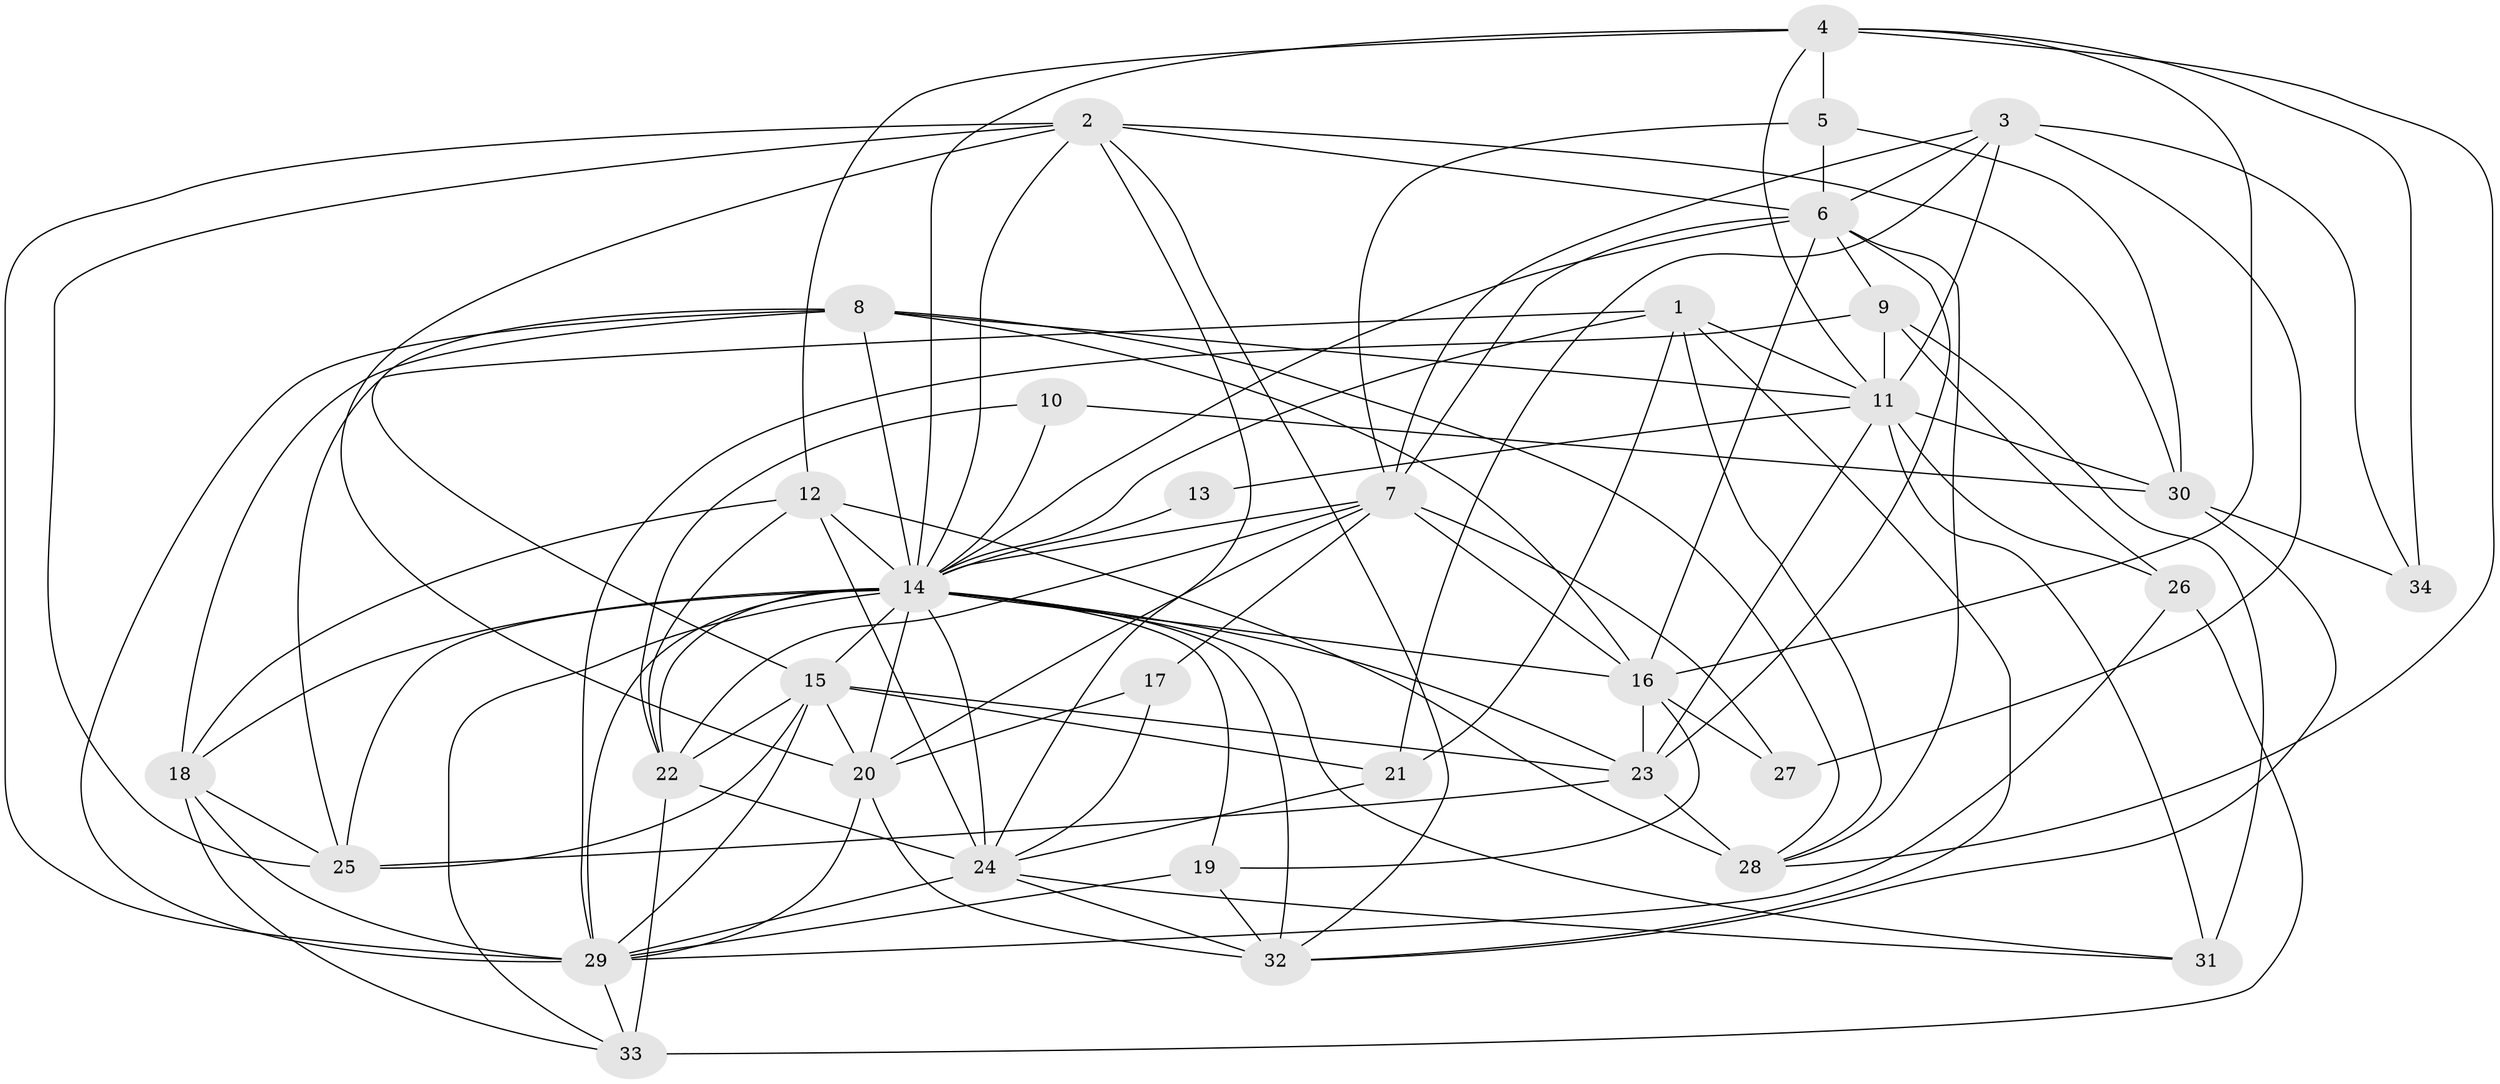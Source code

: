 // original degree distribution, {4: 0.28703703703703703, 3: 0.26851851851851855, 6: 0.10185185185185185, 5: 0.16666666666666666, 2: 0.12962962962962962, 9: 0.009259259259259259, 7: 0.037037037037037035}
// Generated by graph-tools (version 1.1) at 2025/51/03/04/25 22:51:05]
// undirected, 34 vertices, 111 edges
graph export_dot {
  node [color=gray90,style=filled];
  1;
  2;
  3;
  4;
  5;
  6;
  7;
  8;
  9;
  10;
  11;
  12;
  13;
  14;
  15;
  16;
  17;
  18;
  19;
  20;
  21;
  22;
  23;
  24;
  25;
  26;
  27;
  28;
  29;
  30;
  31;
  32;
  33;
  34;
  1 -- 11 [weight=1.0];
  1 -- 14 [weight=1.0];
  1 -- 21 [weight=1.0];
  1 -- 25 [weight=2.0];
  1 -- 28 [weight=1.0];
  1 -- 32 [weight=2.0];
  2 -- 6 [weight=1.0];
  2 -- 14 [weight=2.0];
  2 -- 20 [weight=1.0];
  2 -- 24 [weight=1.0];
  2 -- 25 [weight=1.0];
  2 -- 29 [weight=1.0];
  2 -- 30 [weight=1.0];
  2 -- 32 [weight=2.0];
  3 -- 6 [weight=1.0];
  3 -- 7 [weight=1.0];
  3 -- 11 [weight=1.0];
  3 -- 21 [weight=1.0];
  3 -- 27 [weight=1.0];
  3 -- 34 [weight=1.0];
  4 -- 5 [weight=2.0];
  4 -- 11 [weight=1.0];
  4 -- 12 [weight=1.0];
  4 -- 14 [weight=1.0];
  4 -- 16 [weight=1.0];
  4 -- 28 [weight=1.0];
  4 -- 34 [weight=1.0];
  5 -- 6 [weight=1.0];
  5 -- 7 [weight=1.0];
  5 -- 30 [weight=1.0];
  6 -- 7 [weight=2.0];
  6 -- 9 [weight=1.0];
  6 -- 14 [weight=2.0];
  6 -- 16 [weight=1.0];
  6 -- 23 [weight=1.0];
  6 -- 28 [weight=1.0];
  7 -- 14 [weight=2.0];
  7 -- 16 [weight=1.0];
  7 -- 17 [weight=1.0];
  7 -- 20 [weight=1.0];
  7 -- 22 [weight=1.0];
  7 -- 27 [weight=1.0];
  8 -- 11 [weight=1.0];
  8 -- 14 [weight=1.0];
  8 -- 15 [weight=1.0];
  8 -- 16 [weight=1.0];
  8 -- 18 [weight=1.0];
  8 -- 28 [weight=1.0];
  8 -- 29 [weight=1.0];
  9 -- 11 [weight=2.0];
  9 -- 26 [weight=3.0];
  9 -- 29 [weight=1.0];
  9 -- 31 [weight=1.0];
  10 -- 14 [weight=1.0];
  10 -- 22 [weight=1.0];
  10 -- 30 [weight=1.0];
  11 -- 13 [weight=1.0];
  11 -- 23 [weight=1.0];
  11 -- 26 [weight=1.0];
  11 -- 30 [weight=1.0];
  11 -- 31 [weight=2.0];
  12 -- 14 [weight=1.0];
  12 -- 18 [weight=1.0];
  12 -- 22 [weight=1.0];
  12 -- 24 [weight=1.0];
  12 -- 28 [weight=3.0];
  13 -- 14 [weight=1.0];
  14 -- 15 [weight=2.0];
  14 -- 16 [weight=2.0];
  14 -- 18 [weight=2.0];
  14 -- 19 [weight=1.0];
  14 -- 20 [weight=3.0];
  14 -- 22 [weight=2.0];
  14 -- 23 [weight=1.0];
  14 -- 24 [weight=1.0];
  14 -- 25 [weight=1.0];
  14 -- 29 [weight=3.0];
  14 -- 31 [weight=1.0];
  14 -- 32 [weight=2.0];
  14 -- 33 [weight=1.0];
  15 -- 20 [weight=2.0];
  15 -- 21 [weight=1.0];
  15 -- 22 [weight=1.0];
  15 -- 23 [weight=1.0];
  15 -- 25 [weight=1.0];
  15 -- 29 [weight=1.0];
  16 -- 19 [weight=1.0];
  16 -- 23 [weight=1.0];
  16 -- 27 [weight=1.0];
  17 -- 20 [weight=1.0];
  17 -- 24 [weight=1.0];
  18 -- 25 [weight=1.0];
  18 -- 29 [weight=3.0];
  18 -- 33 [weight=1.0];
  19 -- 29 [weight=1.0];
  19 -- 32 [weight=2.0];
  20 -- 29 [weight=1.0];
  20 -- 32 [weight=1.0];
  21 -- 24 [weight=1.0];
  22 -- 24 [weight=2.0];
  22 -- 33 [weight=1.0];
  23 -- 25 [weight=2.0];
  23 -- 28 [weight=1.0];
  24 -- 29 [weight=3.0];
  24 -- 31 [weight=1.0];
  24 -- 32 [weight=1.0];
  26 -- 29 [weight=2.0];
  26 -- 33 [weight=2.0];
  29 -- 33 [weight=1.0];
  30 -- 32 [weight=1.0];
  30 -- 34 [weight=1.0];
}
